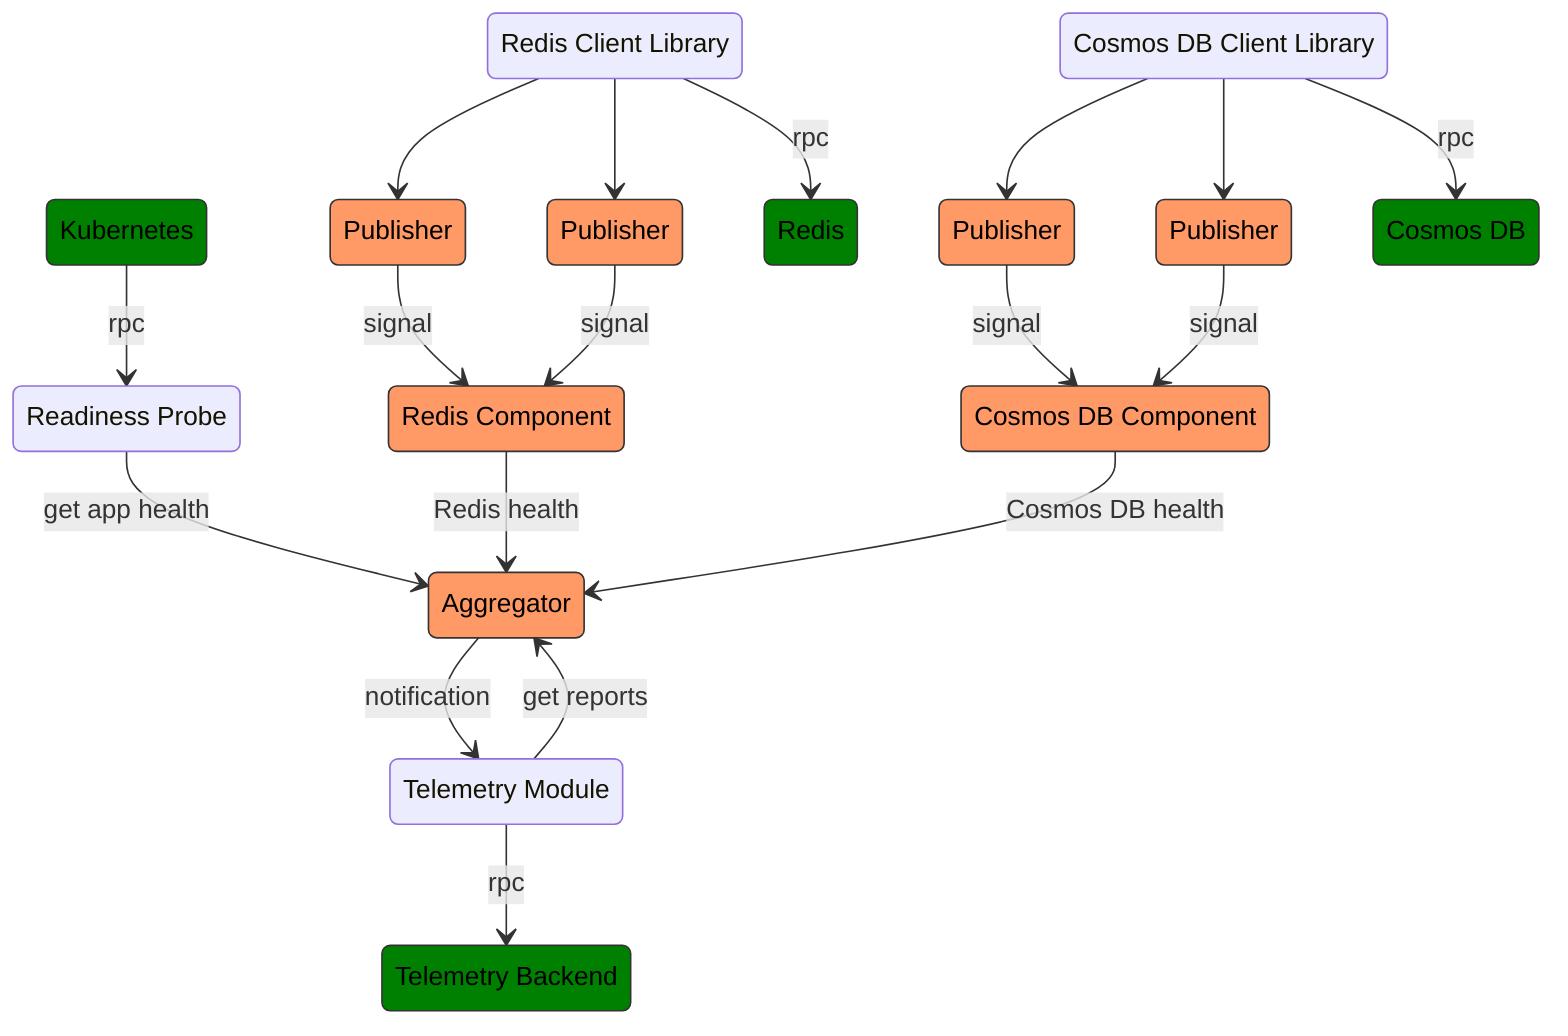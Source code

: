 stateDiagram-v2
    Redis_Component --> Aggregator: Redis health
    Cosmos_DB_Component --> Aggregator: Cosmos DB health
    Readiness_Probe --> Aggregator: get app health
    Kubernetes --> Readiness_Probe: rpc
    Aggregator --> Telemetry_Module: notification
    Telemetry_Module --> Aggregator: get reports
    Publisher_0 --> Redis_Component: signal
    Publisher_1 --> Redis_Component: signal
    Publisher_2 --> Cosmos_DB_Component: signal
    Publisher_3 --> Cosmos_DB_Component: signal
    Redis_Client_Lib --> Publisher_0
    Redis_Client_Lib --> Publisher_1
    Cosmos_DB_Client_Lib --> Publisher_2
    Cosmos_DB_Client_Lib --> Publisher_3
    Telemetry_Module --> Telemetry_Backend: rpc
    Redis_Client_Lib --> Redis: rpc
    Cosmos_DB_Client_Lib --> Cosmos_DB: rpc

    Redis_Component: Redis Component
    Cosmos_DB_Component: Cosmos DB Component
    Publisher_0: Publisher
    Publisher_1: Publisher
    Publisher_2: Publisher
    Publisher_3: Publisher
    Readiness_Probe: Readiness Probe
    Telemetry_Module: Telemetry Module
    Redis_Client_Lib: Redis Client Library
    Cosmos_DB_Client_Lib: Cosmos DB Client Library
    Telemetry_Backend: Telemetry Backend
    Cosmos_DB: Cosmos DB

    classDef health_infra fill:#f96,stroke:#333,color:black
    class Aggregator health_infra
    class Redis_Component health_infra
    class Cosmos_DB_Component health_infra
    class Publisher_0 health_infra
    class Publisher_1 health_infra
    class Publisher_2 health_infra
    class Publisher_3 health_infra
    class Telemetry_Monitor health_infra
    class Readiness_Probe_Monitor health_infra

    classDef out_of_proc fill:green,stroke:#333,color:black
    class Kubernetes out_of_proc
    class Redis out_of_proc
    class Cosmos_DB out_of_proc
    class Telemetry_Backend out_of_proc